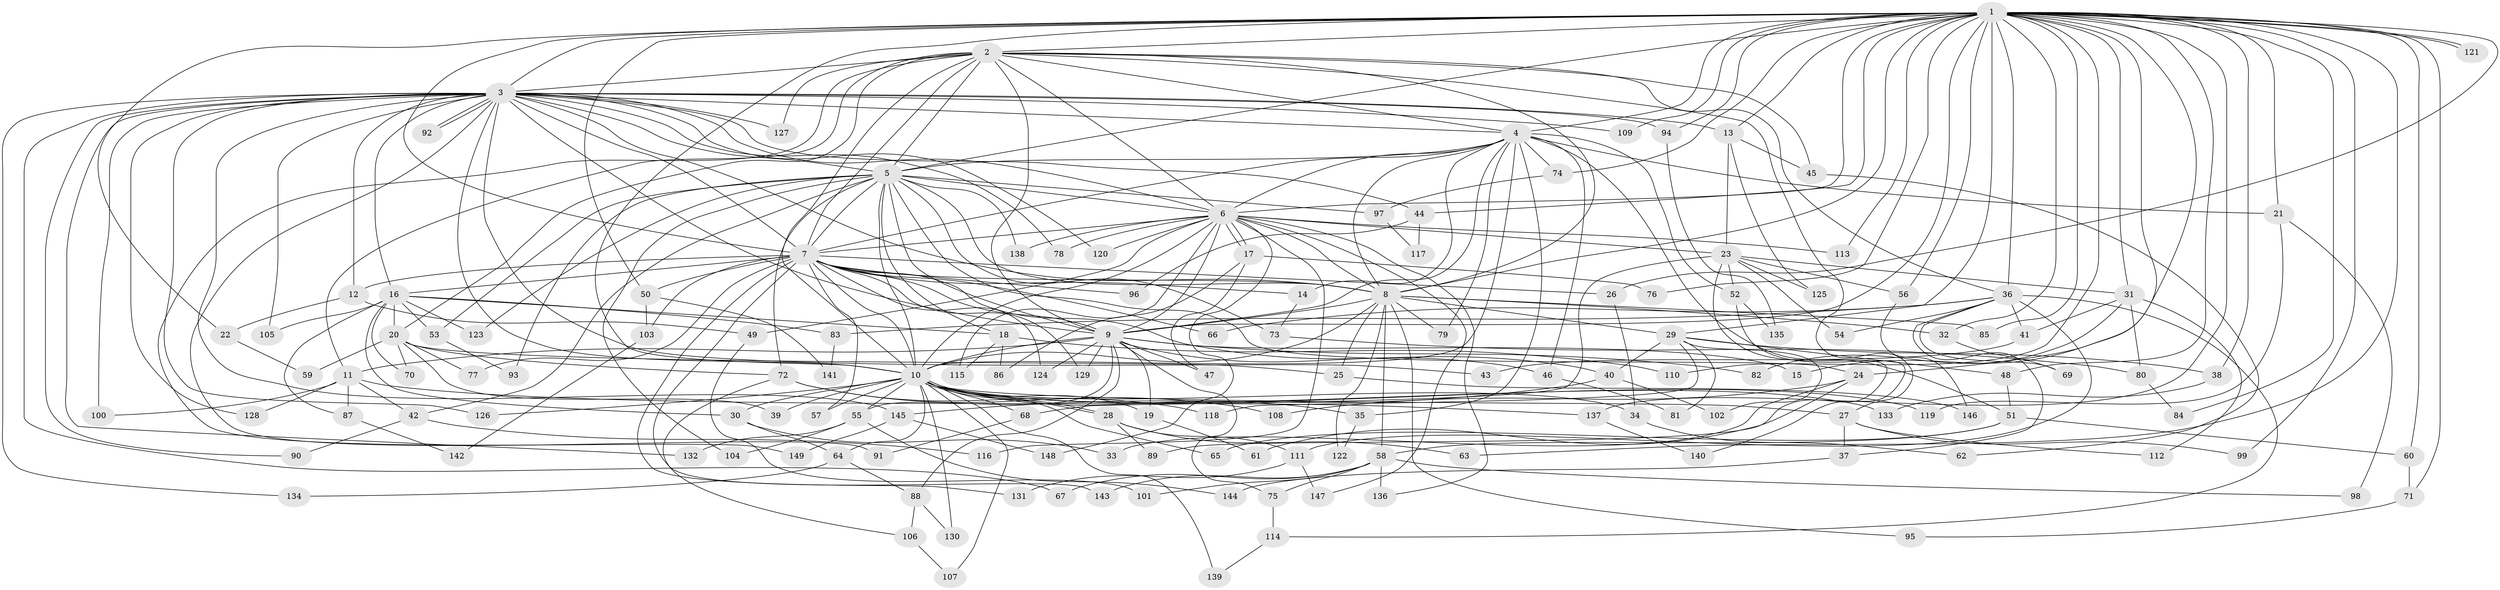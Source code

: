 // Generated by graph-tools (version 1.1) at 2025/49/03/09/25 03:49:32]
// undirected, 149 vertices, 323 edges
graph export_dot {
graph [start="1"]
  node [color=gray90,style=filled];
  1;
  2;
  3;
  4;
  5;
  6;
  7;
  8;
  9;
  10;
  11;
  12;
  13;
  14;
  15;
  16;
  17;
  18;
  19;
  20;
  21;
  22;
  23;
  24;
  25;
  26;
  27;
  28;
  29;
  30;
  31;
  32;
  33;
  34;
  35;
  36;
  37;
  38;
  39;
  40;
  41;
  42;
  43;
  44;
  45;
  46;
  47;
  48;
  49;
  50;
  51;
  52;
  53;
  54;
  55;
  56;
  57;
  58;
  59;
  60;
  61;
  62;
  63;
  64;
  65;
  66;
  67;
  68;
  69;
  70;
  71;
  72;
  73;
  74;
  75;
  76;
  77;
  78;
  79;
  80;
  81;
  82;
  83;
  84;
  85;
  86;
  87;
  88;
  89;
  90;
  91;
  92;
  93;
  94;
  95;
  96;
  97;
  98;
  99;
  100;
  101;
  102;
  103;
  104;
  105;
  106;
  107;
  108;
  109;
  110;
  111;
  112;
  113;
  114;
  115;
  116;
  117;
  118;
  119;
  120;
  121;
  122;
  123;
  124;
  125;
  126;
  127;
  128;
  129;
  130;
  131;
  132;
  133;
  134;
  135;
  136;
  137;
  138;
  139;
  140;
  141;
  142;
  143;
  144;
  145;
  146;
  147;
  148;
  149;
  1 -- 2;
  1 -- 3;
  1 -- 4;
  1 -- 5;
  1 -- 6;
  1 -- 7;
  1 -- 8;
  1 -- 9;
  1 -- 10;
  1 -- 13;
  1 -- 15;
  1 -- 21;
  1 -- 22;
  1 -- 24;
  1 -- 26;
  1 -- 29;
  1 -- 31;
  1 -- 32;
  1 -- 36;
  1 -- 38;
  1 -- 44;
  1 -- 48;
  1 -- 50;
  1 -- 56;
  1 -- 60;
  1 -- 63;
  1 -- 71;
  1 -- 74;
  1 -- 76;
  1 -- 84;
  1 -- 85;
  1 -- 94;
  1 -- 99;
  1 -- 109;
  1 -- 110;
  1 -- 113;
  1 -- 121;
  1 -- 121;
  1 -- 137;
  2 -- 3;
  2 -- 4;
  2 -- 5;
  2 -- 6;
  2 -- 7;
  2 -- 8;
  2 -- 9;
  2 -- 10;
  2 -- 11;
  2 -- 20;
  2 -- 27;
  2 -- 36;
  2 -- 45;
  2 -- 127;
  2 -- 149;
  3 -- 4;
  3 -- 5;
  3 -- 6;
  3 -- 7;
  3 -- 8;
  3 -- 9;
  3 -- 10;
  3 -- 12;
  3 -- 13;
  3 -- 16;
  3 -- 43;
  3 -- 44;
  3 -- 67;
  3 -- 78;
  3 -- 90;
  3 -- 91;
  3 -- 92;
  3 -- 92;
  3 -- 94;
  3 -- 100;
  3 -- 105;
  3 -- 109;
  3 -- 120;
  3 -- 126;
  3 -- 127;
  3 -- 128;
  3 -- 132;
  3 -- 134;
  3 -- 145;
  4 -- 5;
  4 -- 6;
  4 -- 7;
  4 -- 8;
  4 -- 9;
  4 -- 10;
  4 -- 14;
  4 -- 21;
  4 -- 35;
  4 -- 46;
  4 -- 51;
  4 -- 52;
  4 -- 74;
  4 -- 79;
  5 -- 6;
  5 -- 7;
  5 -- 8;
  5 -- 9;
  5 -- 10;
  5 -- 18;
  5 -- 24;
  5 -- 42;
  5 -- 53;
  5 -- 72;
  5 -- 73;
  5 -- 93;
  5 -- 97;
  5 -- 104;
  5 -- 123;
  5 -- 138;
  6 -- 7;
  6 -- 8;
  6 -- 9;
  6 -- 10;
  6 -- 17;
  6 -- 17;
  6 -- 23;
  6 -- 49;
  6 -- 78;
  6 -- 113;
  6 -- 115;
  6 -- 116;
  6 -- 120;
  6 -- 136;
  6 -- 138;
  6 -- 147;
  6 -- 148;
  7 -- 8;
  7 -- 9;
  7 -- 10;
  7 -- 12;
  7 -- 14;
  7 -- 16;
  7 -- 26;
  7 -- 40;
  7 -- 50;
  7 -- 57;
  7 -- 66;
  7 -- 77;
  7 -- 96;
  7 -- 103;
  7 -- 124;
  7 -- 129;
  7 -- 131;
  7 -- 143;
  8 -- 9;
  8 -- 10;
  8 -- 25;
  8 -- 29;
  8 -- 32;
  8 -- 58;
  8 -- 79;
  8 -- 85;
  8 -- 95;
  8 -- 122;
  9 -- 10;
  9 -- 11;
  9 -- 15;
  9 -- 19;
  9 -- 46;
  9 -- 47;
  9 -- 55;
  9 -- 75;
  9 -- 82;
  9 -- 88;
  9 -- 124;
  9 -- 129;
  10 -- 19;
  10 -- 27;
  10 -- 28;
  10 -- 28;
  10 -- 30;
  10 -- 34;
  10 -- 35;
  10 -- 39;
  10 -- 55;
  10 -- 57;
  10 -- 64;
  10 -- 65;
  10 -- 68;
  10 -- 107;
  10 -- 119;
  10 -- 126;
  10 -- 130;
  10 -- 133;
  10 -- 139;
  11 -- 42;
  11 -- 87;
  11 -- 100;
  11 -- 128;
  11 -- 137;
  12 -- 22;
  12 -- 49;
  13 -- 23;
  13 -- 45;
  13 -- 125;
  14 -- 73;
  16 -- 18;
  16 -- 20;
  16 -- 30;
  16 -- 53;
  16 -- 70;
  16 -- 83;
  16 -- 87;
  16 -- 105;
  16 -- 123;
  17 -- 47;
  17 -- 76;
  17 -- 86;
  18 -- 86;
  18 -- 110;
  18 -- 115;
  19 -- 61;
  20 -- 25;
  20 -- 39;
  20 -- 59;
  20 -- 70;
  20 -- 72;
  20 -- 77;
  21 -- 98;
  21 -- 119;
  22 -- 59;
  23 -- 31;
  23 -- 52;
  23 -- 54;
  23 -- 56;
  23 -- 68;
  23 -- 89;
  23 -- 125;
  24 -- 33;
  24 -- 61;
  24 -- 108;
  25 -- 146;
  26 -- 34;
  27 -- 37;
  27 -- 99;
  27 -- 112;
  28 -- 63;
  28 -- 89;
  28 -- 111;
  29 -- 38;
  29 -- 40;
  29 -- 48;
  29 -- 81;
  29 -- 102;
  29 -- 118;
  30 -- 33;
  30 -- 64;
  31 -- 41;
  31 -- 80;
  31 -- 82;
  31 -- 112;
  32 -- 69;
  34 -- 62;
  35 -- 122;
  36 -- 37;
  36 -- 41;
  36 -- 54;
  36 -- 66;
  36 -- 69;
  36 -- 83;
  36 -- 111;
  36 -- 114;
  37 -- 144;
  38 -- 133;
  40 -- 102;
  40 -- 145;
  41 -- 43;
  42 -- 90;
  42 -- 116;
  44 -- 96;
  44 -- 117;
  45 -- 62;
  46 -- 81;
  48 -- 51;
  49 -- 101;
  50 -- 103;
  50 -- 141;
  51 -- 58;
  51 -- 60;
  51 -- 65;
  52 -- 135;
  52 -- 140;
  53 -- 93;
  55 -- 104;
  55 -- 132;
  55 -- 144;
  56 -- 146;
  58 -- 67;
  58 -- 75;
  58 -- 98;
  58 -- 101;
  58 -- 136;
  58 -- 143;
  60 -- 71;
  64 -- 88;
  64 -- 134;
  68 -- 91;
  71 -- 95;
  72 -- 106;
  72 -- 108;
  72 -- 118;
  73 -- 80;
  74 -- 97;
  75 -- 114;
  80 -- 84;
  83 -- 141;
  87 -- 142;
  88 -- 106;
  88 -- 130;
  94 -- 135;
  97 -- 117;
  103 -- 142;
  106 -- 107;
  111 -- 131;
  111 -- 147;
  114 -- 139;
  137 -- 140;
  145 -- 148;
  145 -- 149;
}
